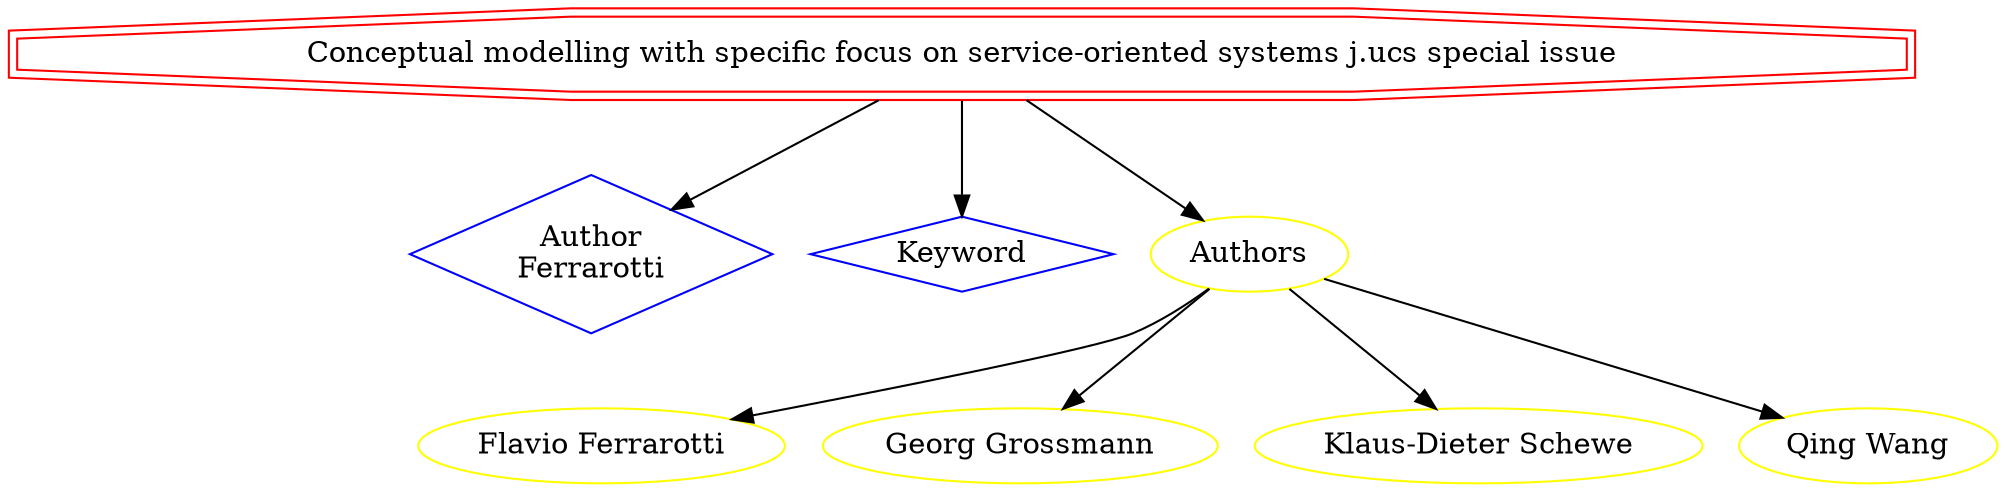 strict digraph mind_map63 {
	node [color=red shape=doubleoctagon]
	"Conceptual modelling with specific focus on service-oriented systems j.ucs special issue"
	node [color=blue shape=diamond]
	"Author
Ferrarotti"
	Keyword
	"Conceptual modelling with specific focus on service-oriented systems j.ucs special issue" -> "Author
Ferrarotti"
	"Conceptual modelling with specific focus on service-oriented systems j.ucs special issue" -> Keyword
	node [color=yellow shape=ellipse]
	"Conceptual modelling with specific focus on service-oriented systems j.ucs special issue" -> Authors
	Authors -> "Flavio Ferrarotti"
	Authors -> "Georg Grossmann"
	Authors -> "Klaus-Dieter Schewe"
	Authors -> "Qing Wang"
}
